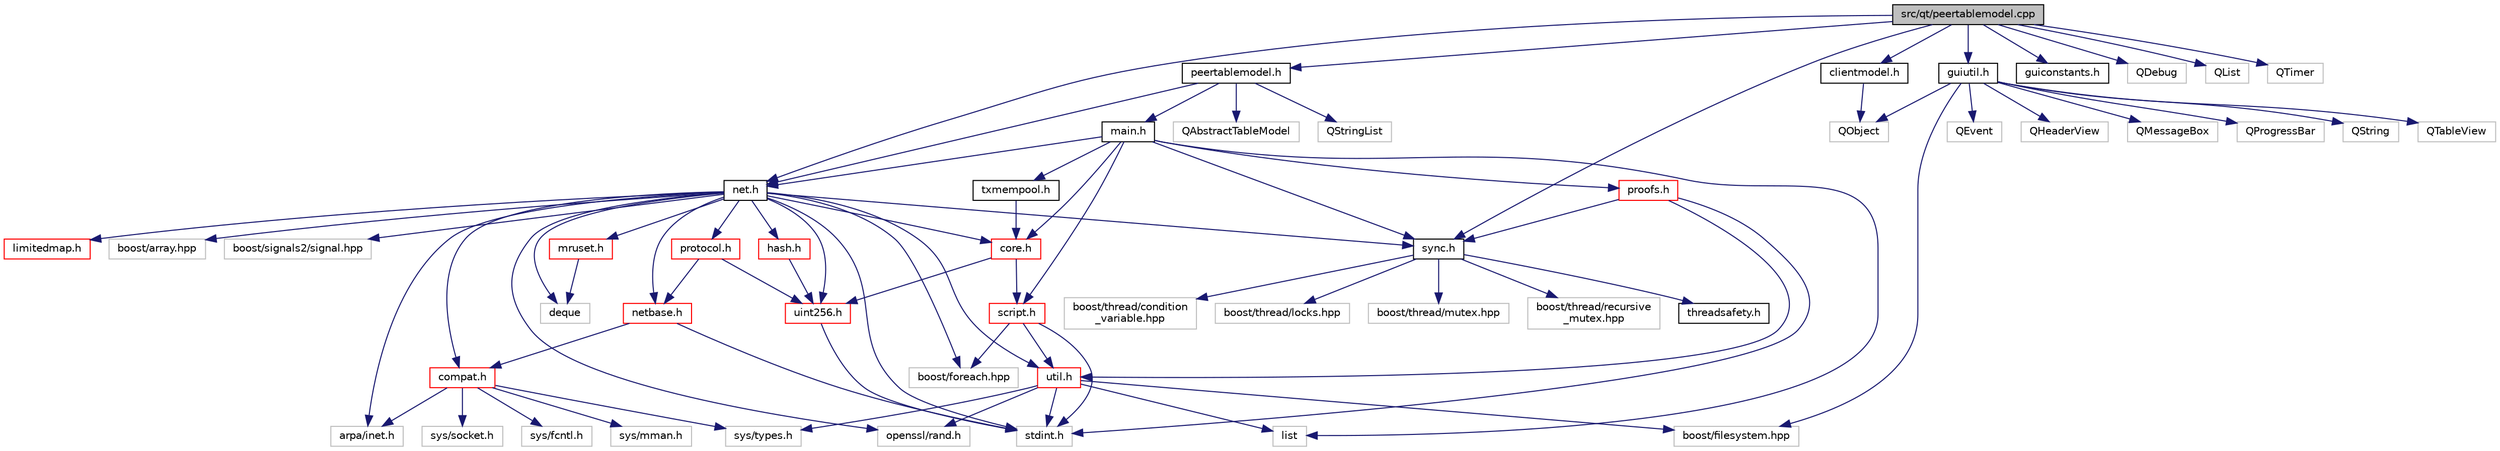 digraph "src/qt/peertablemodel.cpp"
{
  edge [fontname="Helvetica",fontsize="10",labelfontname="Helvetica",labelfontsize="10"];
  node [fontname="Helvetica",fontsize="10",shape=record];
  Node0 [label="src/qt/peertablemodel.cpp",height=0.2,width=0.4,color="black", fillcolor="grey75", style="filled", fontcolor="black"];
  Node0 -> Node1 [color="midnightblue",fontsize="10",style="solid",fontname="Helvetica"];
  Node1 [label="peertablemodel.h",height=0.2,width=0.4,color="black", fillcolor="white", style="filled",URL="$peertablemodel_8h.html"];
  Node1 -> Node2 [color="midnightblue",fontsize="10",style="solid",fontname="Helvetica"];
  Node2 [label="main.h",height=0.2,width=0.4,color="black", fillcolor="white", style="filled",URL="$main_8h.html"];
  Node2 -> Node3 [color="midnightblue",fontsize="10",style="solid",fontname="Helvetica"];
  Node3 [label="proofs.h",height=0.2,width=0.4,color="red", fillcolor="white", style="filled",URL="$proofs_8h.html"];
  Node3 -> Node4 [color="midnightblue",fontsize="10",style="solid",fontname="Helvetica"];
  Node4 [label="stdint.h",height=0.2,width=0.4,color="grey75", fillcolor="white", style="filled"];
  Node3 -> Node25 [color="midnightblue",fontsize="10",style="solid",fontname="Helvetica"];
  Node25 [label="sync.h",height=0.2,width=0.4,color="black", fillcolor="white", style="filled",URL="$sync_8h.html"];
  Node25 -> Node26 [color="midnightblue",fontsize="10",style="solid",fontname="Helvetica"];
  Node26 [label="threadsafety.h",height=0.2,width=0.4,color="black", fillcolor="white", style="filled",URL="$threadsafety_8h.html"];
  Node25 -> Node27 [color="midnightblue",fontsize="10",style="solid",fontname="Helvetica"];
  Node27 [label="boost/thread/condition\l_variable.hpp",height=0.2,width=0.4,color="grey75", fillcolor="white", style="filled"];
  Node25 -> Node28 [color="midnightblue",fontsize="10",style="solid",fontname="Helvetica"];
  Node28 [label="boost/thread/locks.hpp",height=0.2,width=0.4,color="grey75", fillcolor="white", style="filled"];
  Node25 -> Node21 [color="midnightblue",fontsize="10",style="solid",fontname="Helvetica"];
  Node21 [label="boost/thread/mutex.hpp",height=0.2,width=0.4,color="grey75", fillcolor="white", style="filled"];
  Node25 -> Node29 [color="midnightblue",fontsize="10",style="solid",fontname="Helvetica"];
  Node29 [label="boost/thread/recursive\l_mutex.hpp",height=0.2,width=0.4,color="grey75", fillcolor="white", style="filled"];
  Node3 -> Node30 [color="midnightblue",fontsize="10",style="solid",fontname="Helvetica"];
  Node30 [label="util.h",height=0.2,width=0.4,color="red", fillcolor="white", style="filled",URL="$util_8h.html"];
  Node30 -> Node31 [color="midnightblue",fontsize="10",style="solid",fontname="Helvetica"];
  Node31 [label="sys/types.h",height=0.2,width=0.4,color="grey75", fillcolor="white", style="filled"];
  Node30 -> Node38 [color="midnightblue",fontsize="10",style="solid",fontname="Helvetica"];
  Node38 [label="list",height=0.2,width=0.4,color="grey75", fillcolor="white", style="filled"];
  Node30 -> Node41 [color="midnightblue",fontsize="10",style="solid",fontname="Helvetica"];
  Node41 [label="boost/filesystem.hpp",height=0.2,width=0.4,color="grey75", fillcolor="white", style="filled"];
  Node30 -> Node49 [color="midnightblue",fontsize="10",style="solid",fontname="Helvetica"];
  Node49 [label="openssl/rand.h",height=0.2,width=0.4,color="grey75", fillcolor="white", style="filled"];
  Node30 -> Node4 [color="midnightblue",fontsize="10",style="solid",fontname="Helvetica"];
  Node2 -> Node51 [color="midnightblue",fontsize="10",style="solid",fontname="Helvetica"];
  Node51 [label="core.h",height=0.2,width=0.4,color="red", fillcolor="white", style="filled",URL="$core_8h.html"];
  Node51 -> Node52 [color="midnightblue",fontsize="10",style="solid",fontname="Helvetica"];
  Node52 [label="uint256.h",height=0.2,width=0.4,color="red", fillcolor="white", style="filled",URL="$uint256_8h.html"];
  Node52 -> Node4 [color="midnightblue",fontsize="10",style="solid",fontname="Helvetica"];
  Node51 -> Node54 [color="midnightblue",fontsize="10",style="solid",fontname="Helvetica"];
  Node54 [label="script.h",height=0.2,width=0.4,color="red", fillcolor="white", style="filled",URL="$script_8h.html"];
  Node54 -> Node4 [color="midnightblue",fontsize="10",style="solid",fontname="Helvetica"];
  Node54 -> Node55 [color="midnightblue",fontsize="10",style="solid",fontname="Helvetica"];
  Node55 [label="boost/foreach.hpp",height=0.2,width=0.4,color="grey75", fillcolor="white", style="filled"];
  Node54 -> Node30 [color="midnightblue",fontsize="10",style="solid",fontname="Helvetica"];
  Node2 -> Node25 [color="midnightblue",fontsize="10",style="solid",fontname="Helvetica"];
  Node2 -> Node69 [color="midnightblue",fontsize="10",style="solid",fontname="Helvetica"];
  Node69 [label="txmempool.h",height=0.2,width=0.4,color="black", fillcolor="white", style="filled",URL="$txmempool_8h.html"];
  Node69 -> Node51 [color="midnightblue",fontsize="10",style="solid",fontname="Helvetica"];
  Node2 -> Node70 [color="midnightblue",fontsize="10",style="solid",fontname="Helvetica"];
  Node70 [label="net.h",height=0.2,width=0.4,color="black", fillcolor="white", style="filled",URL="$net_8h.html"];
  Node70 -> Node71 [color="midnightblue",fontsize="10",style="solid",fontname="Helvetica"];
  Node71 [label="compat.h",height=0.2,width=0.4,color="red", fillcolor="white", style="filled",URL="$compat_8h.html"];
  Node71 -> Node72 [color="midnightblue",fontsize="10",style="solid",fontname="Helvetica"];
  Node72 [label="sys/fcntl.h",height=0.2,width=0.4,color="grey75", fillcolor="white", style="filled"];
  Node71 -> Node73 [color="midnightblue",fontsize="10",style="solid",fontname="Helvetica"];
  Node73 [label="sys/mman.h",height=0.2,width=0.4,color="grey75", fillcolor="white", style="filled"];
  Node71 -> Node74 [color="midnightblue",fontsize="10",style="solid",fontname="Helvetica"];
  Node74 [label="sys/socket.h",height=0.2,width=0.4,color="grey75", fillcolor="white", style="filled"];
  Node71 -> Node31 [color="midnightblue",fontsize="10",style="solid",fontname="Helvetica"];
  Node71 -> Node78 [color="midnightblue",fontsize="10",style="solid",fontname="Helvetica"];
  Node78 [label="arpa/inet.h",height=0.2,width=0.4,color="grey75", fillcolor="white", style="filled"];
  Node70 -> Node51 [color="midnightblue",fontsize="10",style="solid",fontname="Helvetica"];
  Node70 -> Node60 [color="midnightblue",fontsize="10",style="solid",fontname="Helvetica"];
  Node60 [label="hash.h",height=0.2,width=0.4,color="red", fillcolor="white", style="filled",URL="$hash_8h.html"];
  Node60 -> Node52 [color="midnightblue",fontsize="10",style="solid",fontname="Helvetica"];
  Node70 -> Node84 [color="midnightblue",fontsize="10",style="solid",fontname="Helvetica"];
  Node84 [label="limitedmap.h",height=0.2,width=0.4,color="red", fillcolor="white", style="filled",URL="$limitedmap_8h.html"];
  Node70 -> Node85 [color="midnightblue",fontsize="10",style="solid",fontname="Helvetica"];
  Node85 [label="mruset.h",height=0.2,width=0.4,color="red", fillcolor="white", style="filled",URL="$mruset_8h.html"];
  Node85 -> Node86 [color="midnightblue",fontsize="10",style="solid",fontname="Helvetica"];
  Node86 [label="deque",height=0.2,width=0.4,color="grey75", fillcolor="white", style="filled"];
  Node70 -> Node87 [color="midnightblue",fontsize="10",style="solid",fontname="Helvetica"];
  Node87 [label="netbase.h",height=0.2,width=0.4,color="red", fillcolor="white", style="filled",URL="$netbase_8h.html"];
  Node87 -> Node71 [color="midnightblue",fontsize="10",style="solid",fontname="Helvetica"];
  Node87 -> Node4 [color="midnightblue",fontsize="10",style="solid",fontname="Helvetica"];
  Node70 -> Node88 [color="midnightblue",fontsize="10",style="solid",fontname="Helvetica"];
  Node88 [label="protocol.h",height=0.2,width=0.4,color="red", fillcolor="white", style="filled",URL="$protocol_8h.html"];
  Node88 -> Node87 [color="midnightblue",fontsize="10",style="solid",fontname="Helvetica"];
  Node88 -> Node52 [color="midnightblue",fontsize="10",style="solid",fontname="Helvetica"];
  Node70 -> Node25 [color="midnightblue",fontsize="10",style="solid",fontname="Helvetica"];
  Node70 -> Node52 [color="midnightblue",fontsize="10",style="solid",fontname="Helvetica"];
  Node70 -> Node30 [color="midnightblue",fontsize="10",style="solid",fontname="Helvetica"];
  Node70 -> Node86 [color="midnightblue",fontsize="10",style="solid",fontname="Helvetica"];
  Node70 -> Node4 [color="midnightblue",fontsize="10",style="solid",fontname="Helvetica"];
  Node70 -> Node78 [color="midnightblue",fontsize="10",style="solid",fontname="Helvetica"];
  Node70 -> Node90 [color="midnightblue",fontsize="10",style="solid",fontname="Helvetica"];
  Node90 [label="boost/array.hpp",height=0.2,width=0.4,color="grey75", fillcolor="white", style="filled"];
  Node70 -> Node55 [color="midnightblue",fontsize="10",style="solid",fontname="Helvetica"];
  Node70 -> Node65 [color="midnightblue",fontsize="10",style="solid",fontname="Helvetica"];
  Node65 [label="boost/signals2/signal.hpp",height=0.2,width=0.4,color="grey75", fillcolor="white", style="filled"];
  Node70 -> Node49 [color="midnightblue",fontsize="10",style="solid",fontname="Helvetica"];
  Node2 -> Node54 [color="midnightblue",fontsize="10",style="solid",fontname="Helvetica"];
  Node2 -> Node38 [color="midnightblue",fontsize="10",style="solid",fontname="Helvetica"];
  Node1 -> Node70 [color="midnightblue",fontsize="10",style="solid",fontname="Helvetica"];
  Node1 -> Node91 [color="midnightblue",fontsize="10",style="solid",fontname="Helvetica"];
  Node91 [label="QAbstractTableModel",height=0.2,width=0.4,color="grey75", fillcolor="white", style="filled"];
  Node1 -> Node92 [color="midnightblue",fontsize="10",style="solid",fontname="Helvetica"];
  Node92 [label="QStringList",height=0.2,width=0.4,color="grey75", fillcolor="white", style="filled"];
  Node0 -> Node93 [color="midnightblue",fontsize="10",style="solid",fontname="Helvetica"];
  Node93 [label="clientmodel.h",height=0.2,width=0.4,color="black", fillcolor="white", style="filled",URL="$clientmodel_8h.html"];
  Node93 -> Node94 [color="midnightblue",fontsize="10",style="solid",fontname="Helvetica"];
  Node94 [label="QObject",height=0.2,width=0.4,color="grey75", fillcolor="white", style="filled"];
  Node0 -> Node95 [color="midnightblue",fontsize="10",style="solid",fontname="Helvetica"];
  Node95 [label="guiconstants.h",height=0.2,width=0.4,color="black", fillcolor="white", style="filled",URL="$guiconstants_8h.html"];
  Node0 -> Node96 [color="midnightblue",fontsize="10",style="solid",fontname="Helvetica"];
  Node96 [label="guiutil.h",height=0.2,width=0.4,color="black", fillcolor="white", style="filled",URL="$guiutil_8h.html"];
  Node96 -> Node97 [color="midnightblue",fontsize="10",style="solid",fontname="Helvetica"];
  Node97 [label="QEvent",height=0.2,width=0.4,color="grey75", fillcolor="white", style="filled"];
  Node96 -> Node98 [color="midnightblue",fontsize="10",style="solid",fontname="Helvetica"];
  Node98 [label="QHeaderView",height=0.2,width=0.4,color="grey75", fillcolor="white", style="filled"];
  Node96 -> Node99 [color="midnightblue",fontsize="10",style="solid",fontname="Helvetica"];
  Node99 [label="QMessageBox",height=0.2,width=0.4,color="grey75", fillcolor="white", style="filled"];
  Node96 -> Node94 [color="midnightblue",fontsize="10",style="solid",fontname="Helvetica"];
  Node96 -> Node100 [color="midnightblue",fontsize="10",style="solid",fontname="Helvetica"];
  Node100 [label="QProgressBar",height=0.2,width=0.4,color="grey75", fillcolor="white", style="filled"];
  Node96 -> Node101 [color="midnightblue",fontsize="10",style="solid",fontname="Helvetica"];
  Node101 [label="QString",height=0.2,width=0.4,color="grey75", fillcolor="white", style="filled"];
  Node96 -> Node102 [color="midnightblue",fontsize="10",style="solid",fontname="Helvetica"];
  Node102 [label="QTableView",height=0.2,width=0.4,color="grey75", fillcolor="white", style="filled"];
  Node96 -> Node41 [color="midnightblue",fontsize="10",style="solid",fontname="Helvetica"];
  Node0 -> Node70 [color="midnightblue",fontsize="10",style="solid",fontname="Helvetica"];
  Node0 -> Node25 [color="midnightblue",fontsize="10",style="solid",fontname="Helvetica"];
  Node0 -> Node103 [color="midnightblue",fontsize="10",style="solid",fontname="Helvetica"];
  Node103 [label="QDebug",height=0.2,width=0.4,color="grey75", fillcolor="white", style="filled"];
  Node0 -> Node104 [color="midnightblue",fontsize="10",style="solid",fontname="Helvetica"];
  Node104 [label="QList",height=0.2,width=0.4,color="grey75", fillcolor="white", style="filled"];
  Node0 -> Node105 [color="midnightblue",fontsize="10",style="solid",fontname="Helvetica"];
  Node105 [label="QTimer",height=0.2,width=0.4,color="grey75", fillcolor="white", style="filled"];
}
